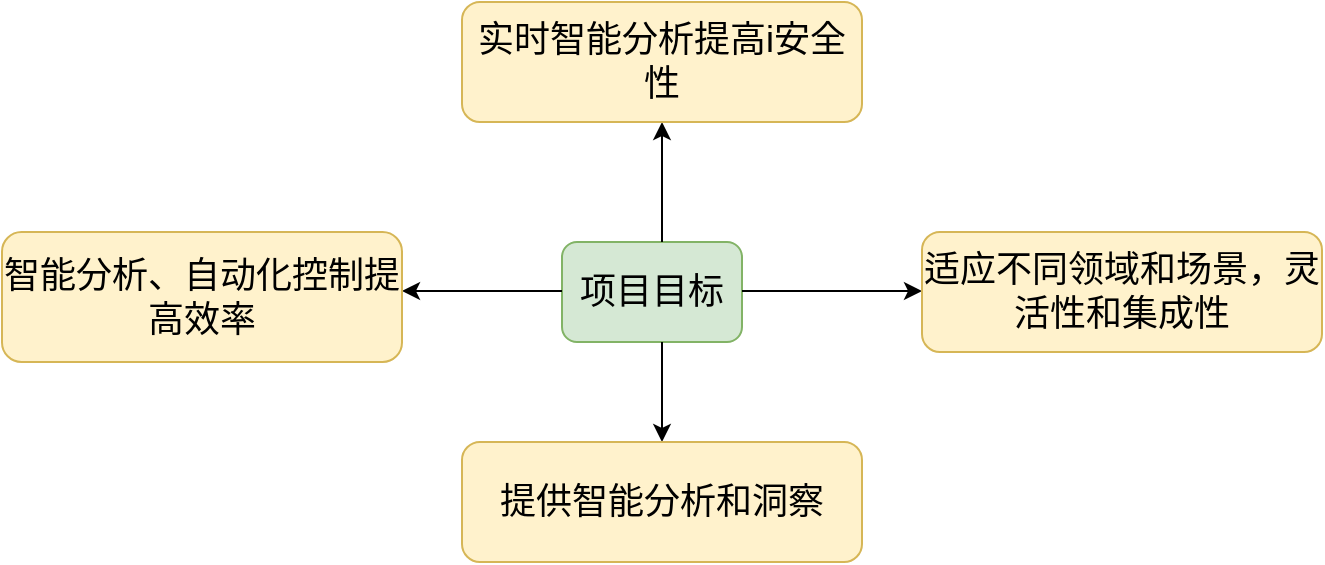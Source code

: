 <mxfile version="22.0.8" type="github">
  <diagram name="第 1 页" id="s22CFXbRhYd0CIsiXdMo">
    <mxGraphModel dx="1369" dy="786" grid="1" gridSize="10" guides="1" tooltips="1" connect="1" arrows="1" fold="1" page="1" pageScale="1" pageWidth="827" pageHeight="1169" math="0" shadow="0">
      <root>
        <mxCell id="0" />
        <mxCell id="1" parent="0" />
        <mxCell id="G8RxiyIN_LW1iVDfZJhn-1" value="&lt;font style=&quot;font-size: 18px;&quot;&gt;项目目标&lt;/font&gt;" style="rounded=1;whiteSpace=wrap;html=1;fillColor=#d5e8d4;strokeColor=#82b366;" vertex="1" parent="1">
          <mxGeometry x="350" y="370" width="90" height="50" as="geometry" />
        </mxCell>
        <mxCell id="G8RxiyIN_LW1iVDfZJhn-6" value="" style="endArrow=classic;html=1;rounded=0;" edge="1" parent="1">
          <mxGeometry width="50" height="50" relative="1" as="geometry">
            <mxPoint x="400" y="370" as="sourcePoint" />
            <mxPoint x="400" y="310" as="targetPoint" />
          </mxGeometry>
        </mxCell>
        <mxCell id="G8RxiyIN_LW1iVDfZJhn-7" value="" style="endArrow=classic;html=1;rounded=0;" edge="1" parent="1">
          <mxGeometry width="50" height="50" relative="1" as="geometry">
            <mxPoint x="440" y="394.5" as="sourcePoint" />
            <mxPoint x="530" y="394.5" as="targetPoint" />
          </mxGeometry>
        </mxCell>
        <mxCell id="G8RxiyIN_LW1iVDfZJhn-8" value="" style="endArrow=classic;html=1;rounded=0;" edge="1" parent="1">
          <mxGeometry width="50" height="50" relative="1" as="geometry">
            <mxPoint x="350" y="394.5" as="sourcePoint" />
            <mxPoint x="270" y="394.5" as="targetPoint" />
          </mxGeometry>
        </mxCell>
        <mxCell id="G8RxiyIN_LW1iVDfZJhn-9" value="" style="endArrow=classic;html=1;rounded=0;" edge="1" parent="1">
          <mxGeometry width="50" height="50" relative="1" as="geometry">
            <mxPoint x="400" y="420" as="sourcePoint" />
            <mxPoint x="400" y="470" as="targetPoint" />
          </mxGeometry>
        </mxCell>
        <mxCell id="G8RxiyIN_LW1iVDfZJhn-10" value="&lt;font style=&quot;font-size: 18px;&quot;&gt;实时智能分析提高i安全性&lt;/font&gt;" style="rounded=1;whiteSpace=wrap;html=1;fillColor=#fff2cc;strokeColor=#d6b656;" vertex="1" parent="1">
          <mxGeometry x="300" y="250" width="200" height="60" as="geometry" />
        </mxCell>
        <mxCell id="G8RxiyIN_LW1iVDfZJhn-11" value="&lt;font style=&quot;font-size: 18px;&quot;&gt;智能分析、自动化控制提高效率&lt;/font&gt;" style="rounded=1;whiteSpace=wrap;html=1;fillColor=#fff2cc;strokeColor=#d6b656;" vertex="1" parent="1">
          <mxGeometry x="70" y="365" width="200" height="65" as="geometry" />
        </mxCell>
        <mxCell id="G8RxiyIN_LW1iVDfZJhn-12" value="&lt;font style=&quot;font-size: 18px;&quot;&gt;提供智能分析和洞察&lt;/font&gt;" style="rounded=1;whiteSpace=wrap;html=1;fillColor=#fff2cc;strokeColor=#d6b656;" vertex="1" parent="1">
          <mxGeometry x="300" y="470" width="200" height="60" as="geometry" />
        </mxCell>
        <mxCell id="G8RxiyIN_LW1iVDfZJhn-13" value="&lt;font style=&quot;font-size: 18px;&quot;&gt;适应不同领域和场景，灵活性和集成性&lt;/font&gt;" style="rounded=1;whiteSpace=wrap;html=1;fillColor=#fff2cc;strokeColor=#d6b656;" vertex="1" parent="1">
          <mxGeometry x="530" y="365" width="200" height="60" as="geometry" />
        </mxCell>
      </root>
    </mxGraphModel>
  </diagram>
</mxfile>
